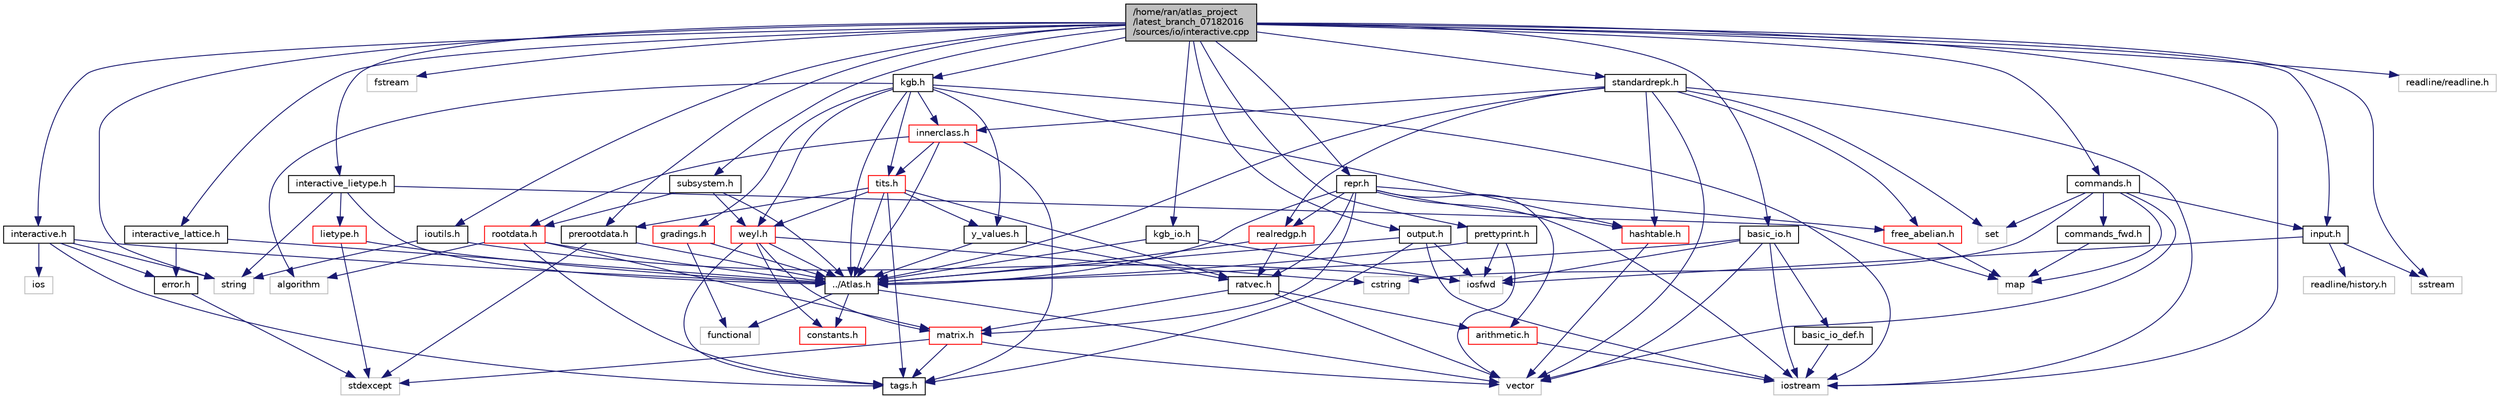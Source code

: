digraph "/home/ran/atlas_project/latest_branch_07182016/sources/io/interactive.cpp"
{
  edge [fontname="Helvetica",fontsize="10",labelfontname="Helvetica",labelfontsize="10"];
  node [fontname="Helvetica",fontsize="10",shape=record];
  Node1 [label="/home/ran/atlas_project\l/latest_branch_07182016\l/sources/io/interactive.cpp",height=0.2,width=0.4,color="black", fillcolor="grey75", style="filled", fontcolor="black"];
  Node1 -> Node2 [color="midnightblue",fontsize="10",style="solid",fontname="Helvetica"];
  Node2 [label="interactive.h",height=0.2,width=0.4,color="black", fillcolor="white", style="filled",URL="$interactive_8h.html"];
  Node2 -> Node3 [color="midnightblue",fontsize="10",style="solid",fontname="Helvetica"];
  Node3 [label="../Atlas.h",height=0.2,width=0.4,color="black", fillcolor="white", style="filled",URL="$Atlas_8h.html"];
  Node3 -> Node4 [color="midnightblue",fontsize="10",style="solid",fontname="Helvetica"];
  Node4 [label="vector",height=0.2,width=0.4,color="grey75", fillcolor="white", style="filled"];
  Node3 -> Node5 [color="midnightblue",fontsize="10",style="solid",fontname="Helvetica"];
  Node5 [label="functional",height=0.2,width=0.4,color="grey75", fillcolor="white", style="filled"];
  Node3 -> Node6 [color="midnightblue",fontsize="10",style="solid",fontname="Helvetica"];
  Node6 [label="constants.h",height=0.2,width=0.4,color="red", fillcolor="white", style="filled",URL="$constants_8h.html"];
  Node2 -> Node7 [color="midnightblue",fontsize="10",style="solid",fontname="Helvetica"];
  Node7 [label="string",height=0.2,width=0.4,color="grey75", fillcolor="white", style="filled"];
  Node2 -> Node8 [color="midnightblue",fontsize="10",style="solid",fontname="Helvetica"];
  Node8 [label="ios",height=0.2,width=0.4,color="grey75", fillcolor="white", style="filled"];
  Node2 -> Node9 [color="midnightblue",fontsize="10",style="solid",fontname="Helvetica"];
  Node9 [label="error.h",height=0.2,width=0.4,color="black", fillcolor="white", style="filled",URL="$error_8h.html"];
  Node9 -> Node10 [color="midnightblue",fontsize="10",style="solid",fontname="Helvetica"];
  Node10 [label="stdexcept",height=0.2,width=0.4,color="grey75", fillcolor="white", style="filled"];
  Node2 -> Node11 [color="midnightblue",fontsize="10",style="solid",fontname="Helvetica"];
  Node11 [label="tags.h",height=0.2,width=0.4,color="black", fillcolor="white", style="filled",URL="$tags_8h.html",tooltip="Definition of dummy argument tags used for constructor overloading. "];
  Node1 -> Node12 [color="midnightblue",fontsize="10",style="solid",fontname="Helvetica"];
  Node12 [label="iostream",height=0.2,width=0.4,color="grey75", fillcolor="white", style="filled"];
  Node1 -> Node13 [color="midnightblue",fontsize="10",style="solid",fontname="Helvetica"];
  Node13 [label="sstream",height=0.2,width=0.4,color="grey75", fillcolor="white", style="filled"];
  Node1 -> Node14 [color="midnightblue",fontsize="10",style="solid",fontname="Helvetica"];
  Node14 [label="fstream",height=0.2,width=0.4,color="grey75", fillcolor="white", style="filled"];
  Node1 -> Node7 [color="midnightblue",fontsize="10",style="solid",fontname="Helvetica"];
  Node1 -> Node15 [color="midnightblue",fontsize="10",style="solid",fontname="Helvetica"];
  Node15 [label="prerootdata.h",height=0.2,width=0.4,color="black", fillcolor="white", style="filled",URL="$prerootdata_8h.html"];
  Node15 -> Node3 [color="midnightblue",fontsize="10",style="solid",fontname="Helvetica"];
  Node15 -> Node10 [color="midnightblue",fontsize="10",style="solid",fontname="Helvetica"];
  Node1 -> Node16 [color="midnightblue",fontsize="10",style="solid",fontname="Helvetica"];
  Node16 [label="kgb.h",height=0.2,width=0.4,color="black", fillcolor="white", style="filled",URL="$kgb_8h.html",tooltip="Class definition and function declarations for the class KGB representing orbits of K on G/B..."];
  Node16 -> Node3 [color="midnightblue",fontsize="10",style="solid",fontname="Helvetica"];
  Node16 -> Node17 [color="midnightblue",fontsize="10",style="solid",fontname="Helvetica"];
  Node17 [label="gradings.h",height=0.2,width=0.4,color="red", fillcolor="white", style="filled",URL="$gradings_8h.html",tooltip="Class definitions and function declarations for the class Status. "];
  Node17 -> Node5 [color="midnightblue",fontsize="10",style="solid",fontname="Helvetica"];
  Node17 -> Node3 [color="midnightblue",fontsize="10",style="solid",fontname="Helvetica"];
  Node16 -> Node18 [color="midnightblue",fontsize="10",style="solid",fontname="Helvetica"];
  Node18 [label="hashtable.h",height=0.2,width=0.4,color="red", fillcolor="white", style="filled",URL="$hashtable_8h.html"];
  Node18 -> Node4 [color="midnightblue",fontsize="10",style="solid",fontname="Helvetica"];
  Node16 -> Node19 [color="midnightblue",fontsize="10",style="solid",fontname="Helvetica"];
  Node19 [label="innerclass.h",height=0.2,width=0.4,color="red", fillcolor="white", style="filled",URL="$innerclass_8h.html"];
  Node19 -> Node3 [color="midnightblue",fontsize="10",style="solid",fontname="Helvetica"];
  Node19 -> Node11 [color="midnightblue",fontsize="10",style="solid",fontname="Helvetica"];
  Node19 -> Node20 [color="midnightblue",fontsize="10",style="solid",fontname="Helvetica"];
  Node20 [label="rootdata.h",height=0.2,width=0.4,color="red", fillcolor="white", style="filled",URL="$rootdata_8h.html",tooltip="Class definitions and function declarations for the RootDatum class. "];
  Node20 -> Node3 [color="midnightblue",fontsize="10",style="solid",fontname="Helvetica"];
  Node20 -> Node21 [color="midnightblue",fontsize="10",style="solid",fontname="Helvetica"];
  Node21 [label="algorithm",height=0.2,width=0.4,color="grey75", fillcolor="white", style="filled"];
  Node20 -> Node11 [color="midnightblue",fontsize="10",style="solid",fontname="Helvetica"];
  Node20 -> Node22 [color="midnightblue",fontsize="10",style="solid",fontname="Helvetica"];
  Node22 [label="matrix.h",height=0.2,width=0.4,color="red", fillcolor="white", style="filled",URL="$matrix_8h.html"];
  Node22 -> Node4 [color="midnightblue",fontsize="10",style="solid",fontname="Helvetica"];
  Node22 -> Node10 [color="midnightblue",fontsize="10",style="solid",fontname="Helvetica"];
  Node22 -> Node11 [color="midnightblue",fontsize="10",style="solid",fontname="Helvetica"];
  Node19 -> Node23 [color="midnightblue",fontsize="10",style="solid",fontname="Helvetica"];
  Node23 [label="tits.h",height=0.2,width=0.4,color="red", fillcolor="white", style="filled",URL="$tits_8h.html"];
  Node23 -> Node11 [color="midnightblue",fontsize="10",style="solid",fontname="Helvetica"];
  Node23 -> Node24 [color="midnightblue",fontsize="10",style="solid",fontname="Helvetica"];
  Node24 [label="ratvec.h",height=0.2,width=0.4,color="black", fillcolor="white", style="filled",URL="$ratvec_8h.html"];
  Node24 -> Node4 [color="midnightblue",fontsize="10",style="solid",fontname="Helvetica"];
  Node24 -> Node22 [color="midnightblue",fontsize="10",style="solid",fontname="Helvetica"];
  Node24 -> Node25 [color="midnightblue",fontsize="10",style="solid",fontname="Helvetica"];
  Node25 [label="arithmetic.h",height=0.2,width=0.4,color="red", fillcolor="white", style="filled",URL="$arithmetic_8h.html"];
  Node25 -> Node12 [color="midnightblue",fontsize="10",style="solid",fontname="Helvetica"];
  Node23 -> Node3 [color="midnightblue",fontsize="10",style="solid",fontname="Helvetica"];
  Node23 -> Node15 [color="midnightblue",fontsize="10",style="solid",fontname="Helvetica"];
  Node23 -> Node26 [color="midnightblue",fontsize="10",style="solid",fontname="Helvetica"];
  Node26 [label="weyl.h",height=0.2,width=0.4,color="red", fillcolor="white", style="filled",URL="$weyl_8h.html",tooltip="Class definitions and function declarations for WeylGroup. "];
  Node26 -> Node3 [color="midnightblue",fontsize="10",style="solid",fontname="Helvetica"];
  Node26 -> Node27 [color="midnightblue",fontsize="10",style="solid",fontname="Helvetica"];
  Node27 [label="cstring",height=0.2,width=0.4,color="grey75", fillcolor="white", style="filled"];
  Node26 -> Node6 [color="midnightblue",fontsize="10",style="solid",fontname="Helvetica"];
  Node26 -> Node11 [color="midnightblue",fontsize="10",style="solid",fontname="Helvetica"];
  Node26 -> Node22 [color="midnightblue",fontsize="10",style="solid",fontname="Helvetica"];
  Node23 -> Node28 [color="midnightblue",fontsize="10",style="solid",fontname="Helvetica"];
  Node28 [label="y_values.h",height=0.2,width=0.4,color="black", fillcolor="white", style="filled",URL="$y__values_8h.html"];
  Node28 -> Node3 [color="midnightblue",fontsize="10",style="solid",fontname="Helvetica"];
  Node28 -> Node24 [color="midnightblue",fontsize="10",style="solid",fontname="Helvetica"];
  Node16 -> Node26 [color="midnightblue",fontsize="10",style="solid",fontname="Helvetica"];
  Node16 -> Node23 [color="midnightblue",fontsize="10",style="solid",fontname="Helvetica"];
  Node16 -> Node28 [color="midnightblue",fontsize="10",style="solid",fontname="Helvetica"];
  Node16 -> Node21 [color="midnightblue",fontsize="10",style="solid",fontname="Helvetica"];
  Node16 -> Node12 [color="midnightblue",fontsize="10",style="solid",fontname="Helvetica"];
  Node1 -> Node29 [color="midnightblue",fontsize="10",style="solid",fontname="Helvetica"];
  Node29 [label="subsystem.h",height=0.2,width=0.4,color="black", fillcolor="white", style="filled",URL="$subsystem_8h.html"];
  Node29 -> Node3 [color="midnightblue",fontsize="10",style="solid",fontname="Helvetica"];
  Node29 -> Node20 [color="midnightblue",fontsize="10",style="solid",fontname="Helvetica"];
  Node29 -> Node26 [color="midnightblue",fontsize="10",style="solid",fontname="Helvetica"];
  Node1 -> Node30 [color="midnightblue",fontsize="10",style="solid",fontname="Helvetica"];
  Node30 [label="standardrepk.h",height=0.2,width=0.4,color="black", fillcolor="white", style="filled",URL="$standardrepk_8h.html",tooltip="Class definition and function declarations for the classes StandardRepK and KhatContext. "];
  Node30 -> Node31 [color="midnightblue",fontsize="10",style="solid",fontname="Helvetica"];
  Node31 [label="set",height=0.2,width=0.4,color="grey75", fillcolor="white", style="filled"];
  Node30 -> Node4 [color="midnightblue",fontsize="10",style="solid",fontname="Helvetica"];
  Node30 -> Node12 [color="midnightblue",fontsize="10",style="solid",fontname="Helvetica"];
  Node30 -> Node3 [color="midnightblue",fontsize="10",style="solid",fontname="Helvetica"];
  Node30 -> Node19 [color="midnightblue",fontsize="10",style="solid",fontname="Helvetica"];
  Node30 -> Node32 [color="midnightblue",fontsize="10",style="solid",fontname="Helvetica"];
  Node32 [label="realredgp.h",height=0.2,width=0.4,color="red", fillcolor="white", style="filled",URL="$realredgp_8h.html"];
  Node32 -> Node3 [color="midnightblue",fontsize="10",style="solid",fontname="Helvetica"];
  Node32 -> Node24 [color="midnightblue",fontsize="10",style="solid",fontname="Helvetica"];
  Node30 -> Node18 [color="midnightblue",fontsize="10",style="solid",fontname="Helvetica"];
  Node30 -> Node33 [color="midnightblue",fontsize="10",style="solid",fontname="Helvetica"];
  Node33 [label="free_abelian.h",height=0.2,width=0.4,color="red", fillcolor="white", style="filled",URL="$free__abelian_8h.html"];
  Node33 -> Node34 [color="midnightblue",fontsize="10",style="solid",fontname="Helvetica"];
  Node34 [label="map",height=0.2,width=0.4,color="grey75", fillcolor="white", style="filled"];
  Node1 -> Node35 [color="midnightblue",fontsize="10",style="solid",fontname="Helvetica"];
  Node35 [label="repr.h",height=0.2,width=0.4,color="black", fillcolor="white", style="filled",URL="$repr_8h.html"];
  Node35 -> Node12 [color="midnightblue",fontsize="10",style="solid",fontname="Helvetica"];
  Node35 -> Node3 [color="midnightblue",fontsize="10",style="solid",fontname="Helvetica"];
  Node35 -> Node22 [color="midnightblue",fontsize="10",style="solid",fontname="Helvetica"];
  Node35 -> Node24 [color="midnightblue",fontsize="10",style="solid",fontname="Helvetica"];
  Node35 -> Node32 [color="midnightblue",fontsize="10",style="solid",fontname="Helvetica"];
  Node35 -> Node18 [color="midnightblue",fontsize="10",style="solid",fontname="Helvetica"];
  Node35 -> Node33 [color="midnightblue",fontsize="10",style="solid",fontname="Helvetica"];
  Node35 -> Node25 [color="midnightblue",fontsize="10",style="solid",fontname="Helvetica"];
  Node1 -> Node36 [color="midnightblue",fontsize="10",style="solid",fontname="Helvetica"];
  Node36 [label="input.h",height=0.2,width=0.4,color="black", fillcolor="white", style="filled",URL="$input_8h.html"];
  Node36 -> Node37 [color="midnightblue",fontsize="10",style="solid",fontname="Helvetica"];
  Node37 [label="iosfwd",height=0.2,width=0.4,color="grey75", fillcolor="white", style="filled"];
  Node36 -> Node13 [color="midnightblue",fontsize="10",style="solid",fontname="Helvetica"];
  Node36 -> Node38 [color="midnightblue",fontsize="10",style="solid",fontname="Helvetica"];
  Node38 [label="readline/history.h",height=0.2,width=0.4,color="grey75", fillcolor="white", style="filled"];
  Node1 -> Node39 [color="midnightblue",fontsize="10",style="solid",fontname="Helvetica"];
  Node39 [label="commands.h",height=0.2,width=0.4,color="black", fillcolor="white", style="filled",URL="$commands_8h.html"];
  Node39 -> Node40 [color="midnightblue",fontsize="10",style="solid",fontname="Helvetica"];
  Node40 [label="commands_fwd.h",height=0.2,width=0.4,color="black", fillcolor="white", style="filled",URL="$commands__fwd_8h.html"];
  Node40 -> Node34 [color="midnightblue",fontsize="10",style="solid",fontname="Helvetica"];
  Node39 -> Node34 [color="midnightblue",fontsize="10",style="solid",fontname="Helvetica"];
  Node39 -> Node31 [color="midnightblue",fontsize="10",style="solid",fontname="Helvetica"];
  Node39 -> Node4 [color="midnightblue",fontsize="10",style="solid",fontname="Helvetica"];
  Node39 -> Node27 [color="midnightblue",fontsize="10",style="solid",fontname="Helvetica"];
  Node39 -> Node36 [color="midnightblue",fontsize="10",style="solid",fontname="Helvetica"];
  Node1 -> Node41 [color="midnightblue",fontsize="10",style="solid",fontname="Helvetica"];
  Node41 [label="interactive_lattice.h",height=0.2,width=0.4,color="black", fillcolor="white", style="filled",URL="$interactive__lattice_8h.html"];
  Node41 -> Node9 [color="midnightblue",fontsize="10",style="solid",fontname="Helvetica"];
  Node41 -> Node3 [color="midnightblue",fontsize="10",style="solid",fontname="Helvetica"];
  Node1 -> Node42 [color="midnightblue",fontsize="10",style="solid",fontname="Helvetica"];
  Node42 [label="interactive_lietype.h",height=0.2,width=0.4,color="black", fillcolor="white", style="filled",URL="$interactive__lietype_8h.html"];
  Node42 -> Node34 [color="midnightblue",fontsize="10",style="solid",fontname="Helvetica"];
  Node42 -> Node7 [color="midnightblue",fontsize="10",style="solid",fontname="Helvetica"];
  Node42 -> Node3 [color="midnightblue",fontsize="10",style="solid",fontname="Helvetica"];
  Node42 -> Node43 [color="midnightblue",fontsize="10",style="solid",fontname="Helvetica"];
  Node43 [label="lietype.h",height=0.2,width=0.4,color="red", fillcolor="white", style="filled",URL="$lietype_8h.html",tooltip="Function and constant declarations for namespace lietype. "];
  Node43 -> Node10 [color="midnightblue",fontsize="10",style="solid",fontname="Helvetica"];
  Node43 -> Node3 [color="midnightblue",fontsize="10",style="solid",fontname="Helvetica"];
  Node1 -> Node44 [color="midnightblue",fontsize="10",style="solid",fontname="Helvetica"];
  Node44 [label="prettyprint.h",height=0.2,width=0.4,color="black", fillcolor="white", style="filled",URL="$prettyprint_8h.html"];
  Node44 -> Node37 [color="midnightblue",fontsize="10",style="solid",fontname="Helvetica"];
  Node44 -> Node4 [color="midnightblue",fontsize="10",style="solid",fontname="Helvetica"];
  Node44 -> Node3 [color="midnightblue",fontsize="10",style="solid",fontname="Helvetica"];
  Node1 -> Node45 [color="midnightblue",fontsize="10",style="solid",fontname="Helvetica"];
  Node45 [label="basic_io.h",height=0.2,width=0.4,color="black", fillcolor="white", style="filled",URL="$basic__io_8h.html"];
  Node45 -> Node37 [color="midnightblue",fontsize="10",style="solid",fontname="Helvetica"];
  Node45 -> Node12 [color="midnightblue",fontsize="10",style="solid",fontname="Helvetica"];
  Node45 -> Node4 [color="midnightblue",fontsize="10",style="solid",fontname="Helvetica"];
  Node45 -> Node3 [color="midnightblue",fontsize="10",style="solid",fontname="Helvetica"];
  Node45 -> Node46 [color="midnightblue",fontsize="10",style="solid",fontname="Helvetica"];
  Node46 [label="basic_io_def.h",height=0.2,width=0.4,color="black", fillcolor="white", style="filled",URL="$basic__io__def_8h.html"];
  Node46 -> Node12 [color="midnightblue",fontsize="10",style="solid",fontname="Helvetica"];
  Node1 -> Node47 [color="midnightblue",fontsize="10",style="solid",fontname="Helvetica"];
  Node47 [label="ioutils.h",height=0.2,width=0.4,color="black", fillcolor="white", style="filled",URL="$ioutils_8h.html"];
  Node47 -> Node37 [color="midnightblue",fontsize="10",style="solid",fontname="Helvetica"];
  Node47 -> Node7 [color="midnightblue",fontsize="10",style="solid",fontname="Helvetica"];
  Node1 -> Node48 [color="midnightblue",fontsize="10",style="solid",fontname="Helvetica"];
  Node48 [label="output.h",height=0.2,width=0.4,color="black", fillcolor="white", style="filled",URL="$output_8h.html"];
  Node48 -> Node12 [color="midnightblue",fontsize="10",style="solid",fontname="Helvetica"];
  Node48 -> Node37 [color="midnightblue",fontsize="10",style="solid",fontname="Helvetica"];
  Node48 -> Node3 [color="midnightblue",fontsize="10",style="solid",fontname="Helvetica"];
  Node48 -> Node11 [color="midnightblue",fontsize="10",style="solid",fontname="Helvetica"];
  Node1 -> Node49 [color="midnightblue",fontsize="10",style="solid",fontname="Helvetica"];
  Node49 [label="kgb_io.h",height=0.2,width=0.4,color="black", fillcolor="white", style="filled",URL="$kgb__io_8h.html"];
  Node49 -> Node37 [color="midnightblue",fontsize="10",style="solid",fontname="Helvetica"];
  Node49 -> Node3 [color="midnightblue",fontsize="10",style="solid",fontname="Helvetica"];
  Node1 -> Node50 [color="midnightblue",fontsize="10",style="solid",fontname="Helvetica"];
  Node50 [label="readline/readline.h",height=0.2,width=0.4,color="grey75", fillcolor="white", style="filled"];
}
